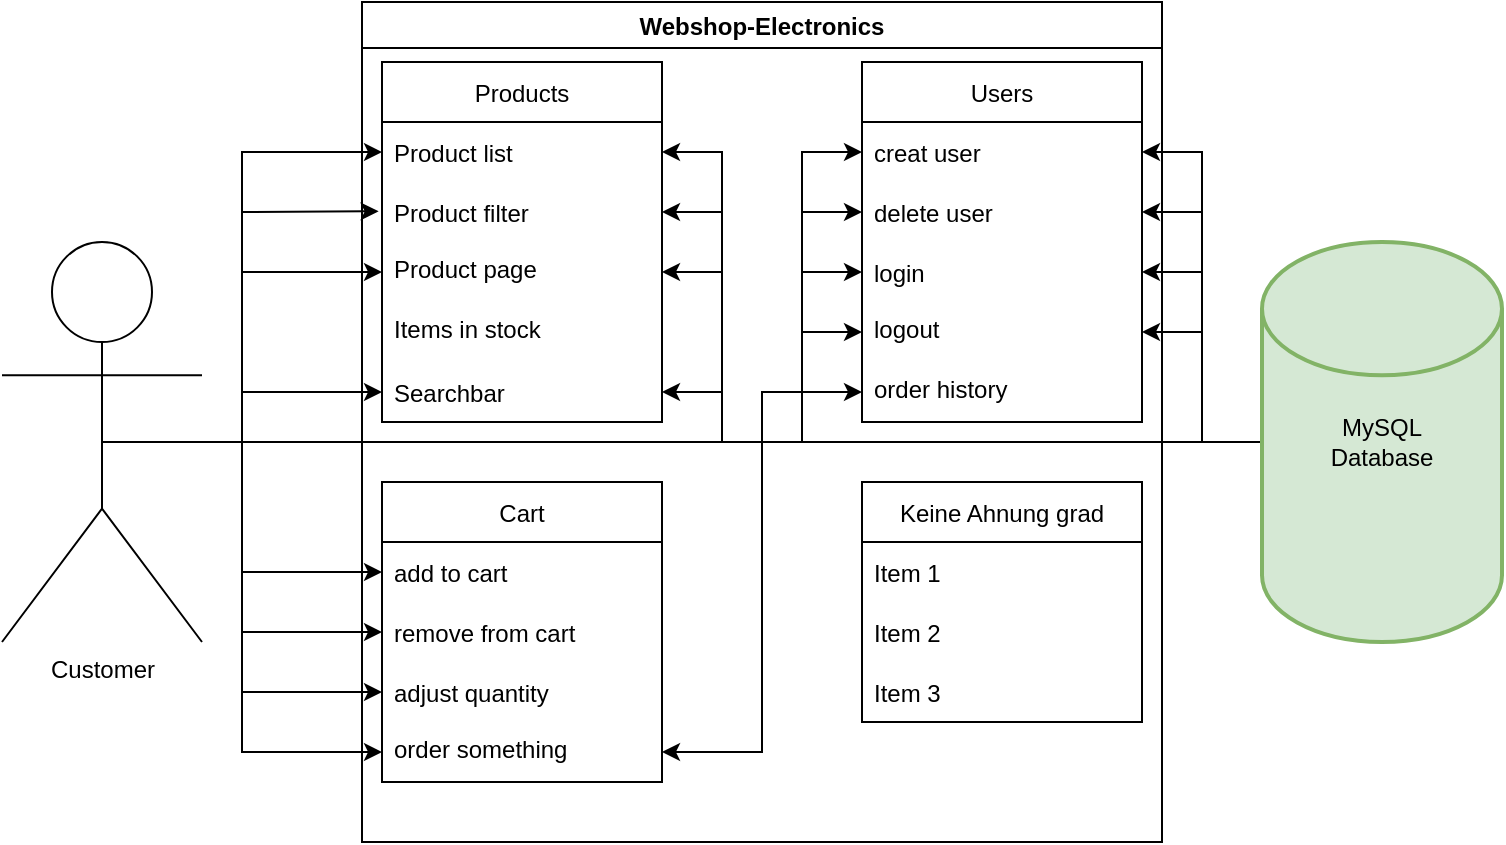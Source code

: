 <mxfile version="18.0.8" type="github">
  <diagram id="VOUVeDSKfKFoau_JERNG" name="Page-1">
    <mxGraphModel dx="788" dy="538" grid="1" gridSize="10" guides="1" tooltips="1" connect="1" arrows="1" fold="1" page="1" pageScale="1" pageWidth="827" pageHeight="1169" math="0" shadow="0">
      <root>
        <mxCell id="0" />
        <mxCell id="1" parent="0" />
        <mxCell id="-hoK2MFDrDpuJa-stQ8P-1" value="Webshop-Electronics" style="swimlane;" parent="1" vertex="1">
          <mxGeometry x="240" y="20" width="400" height="420" as="geometry" />
        </mxCell>
        <mxCell id="-hoK2MFDrDpuJa-stQ8P-14" value="Cart" style="swimlane;fontStyle=0;childLayout=stackLayout;horizontal=1;startSize=30;horizontalStack=0;resizeParent=1;resizeParentMax=0;resizeLast=0;collapsible=1;marginBottom=0;" parent="-hoK2MFDrDpuJa-stQ8P-1" vertex="1">
          <mxGeometry x="10" y="240" width="140" height="150" as="geometry" />
        </mxCell>
        <mxCell id="-hoK2MFDrDpuJa-stQ8P-15" value="add to cart  " style="text;strokeColor=none;fillColor=none;align=left;verticalAlign=middle;spacingLeft=4;spacingRight=4;overflow=hidden;points=[[0,0.5],[1,0.5]];portConstraint=eastwest;rotatable=0;" parent="-hoK2MFDrDpuJa-stQ8P-14" vertex="1">
          <mxGeometry y="30" width="140" height="30" as="geometry" />
        </mxCell>
        <mxCell id="-hoK2MFDrDpuJa-stQ8P-16" value="remove from cart" style="text;strokeColor=none;fillColor=none;align=left;verticalAlign=middle;spacingLeft=4;spacingRight=4;overflow=hidden;points=[[0,0.5],[1,0.5]];portConstraint=eastwest;rotatable=0;" parent="-hoK2MFDrDpuJa-stQ8P-14" vertex="1">
          <mxGeometry y="60" width="140" height="30" as="geometry" />
        </mxCell>
        <mxCell id="-hoK2MFDrDpuJa-stQ8P-17" value="adjust quantity" style="text;strokeColor=none;fillColor=none;align=left;verticalAlign=middle;spacingLeft=4;spacingRight=4;overflow=hidden;points=[[0,0.5],[1,0.5]];portConstraint=eastwest;rotatable=0;" parent="-hoK2MFDrDpuJa-stQ8P-14" vertex="1">
          <mxGeometry y="90" width="140" height="30" as="geometry" />
        </mxCell>
        <mxCell id="pZ0bLNdCMcRI-CY20wf2-6" value="order something" style="text;strokeColor=none;fillColor=none;spacingLeft=4;spacingRight=4;overflow=hidden;rotatable=0;points=[[0,0.5],[1,0.5]];portConstraint=eastwest;fontSize=12;" vertex="1" parent="-hoK2MFDrDpuJa-stQ8P-14">
          <mxGeometry y="120" width="140" height="30" as="geometry" />
        </mxCell>
        <mxCell id="-hoK2MFDrDpuJa-stQ8P-18" value="Products" style="swimlane;fontStyle=0;childLayout=stackLayout;horizontal=1;startSize=30;horizontalStack=0;resizeParent=1;resizeParentMax=0;resizeLast=0;collapsible=1;marginBottom=0;" parent="-hoK2MFDrDpuJa-stQ8P-1" vertex="1">
          <mxGeometry x="10" y="30" width="140" height="180" as="geometry" />
        </mxCell>
        <mxCell id="-hoK2MFDrDpuJa-stQ8P-19" value="Product list" style="text;strokeColor=none;fillColor=none;align=left;verticalAlign=middle;spacingLeft=4;spacingRight=4;overflow=hidden;points=[[0,0.5],[1,0.5]];portConstraint=eastwest;rotatable=0;" parent="-hoK2MFDrDpuJa-stQ8P-18" vertex="1">
          <mxGeometry y="30" width="140" height="30" as="geometry" />
        </mxCell>
        <mxCell id="-hoK2MFDrDpuJa-stQ8P-20" value="Product filter" style="text;strokeColor=none;fillColor=none;align=left;verticalAlign=middle;spacingLeft=4;spacingRight=4;overflow=hidden;points=[[0,0.5],[1,0.5]];portConstraint=eastwest;rotatable=0;" parent="-hoK2MFDrDpuJa-stQ8P-18" vertex="1">
          <mxGeometry y="60" width="140" height="30" as="geometry" />
        </mxCell>
        <mxCell id="-hoK2MFDrDpuJa-stQ8P-22" value="Product page" style="text;strokeColor=none;fillColor=none;spacingLeft=4;spacingRight=4;overflow=hidden;rotatable=0;points=[[0,0.5],[1,0.5]];portConstraint=eastwest;fontSize=12;" parent="-hoK2MFDrDpuJa-stQ8P-18" vertex="1">
          <mxGeometry y="90" width="140" height="30" as="geometry" />
        </mxCell>
        <mxCell id="yZAyDn_6U4-zbGg-zkUC-26" value="Items in stock" style="text;strokeColor=none;fillColor=none;spacingLeft=4;spacingRight=4;overflow=hidden;rotatable=0;points=[[0,0.5],[1,0.5]];portConstraint=eastwest;fontSize=12;" parent="-hoK2MFDrDpuJa-stQ8P-18" vertex="1">
          <mxGeometry y="120" width="140" height="30" as="geometry" />
        </mxCell>
        <mxCell id="-hoK2MFDrDpuJa-stQ8P-21" value="Searchbar" style="text;strokeColor=none;fillColor=none;align=left;verticalAlign=middle;spacingLeft=4;spacingRight=4;overflow=hidden;points=[[0,0.5],[1,0.5]];portConstraint=eastwest;rotatable=0;" parent="-hoK2MFDrDpuJa-stQ8P-18" vertex="1">
          <mxGeometry y="150" width="140" height="30" as="geometry" />
        </mxCell>
        <mxCell id="-hoK2MFDrDpuJa-stQ8P-23" value="Users" style="swimlane;fontStyle=0;childLayout=stackLayout;horizontal=1;startSize=30;horizontalStack=0;resizeParent=1;resizeParentMax=0;resizeLast=0;collapsible=1;marginBottom=0;" parent="-hoK2MFDrDpuJa-stQ8P-1" vertex="1">
          <mxGeometry x="250" y="30" width="140" height="180" as="geometry" />
        </mxCell>
        <mxCell id="-hoK2MFDrDpuJa-stQ8P-24" value="creat user" style="text;strokeColor=none;fillColor=none;align=left;verticalAlign=middle;spacingLeft=4;spacingRight=4;overflow=hidden;points=[[0,0.5],[1,0.5]];portConstraint=eastwest;rotatable=0;" parent="-hoK2MFDrDpuJa-stQ8P-23" vertex="1">
          <mxGeometry y="30" width="140" height="30" as="geometry" />
        </mxCell>
        <mxCell id="-hoK2MFDrDpuJa-stQ8P-25" value="delete user" style="text;strokeColor=none;fillColor=none;align=left;verticalAlign=middle;spacingLeft=4;spacingRight=4;overflow=hidden;points=[[0,0.5],[1,0.5]];portConstraint=eastwest;rotatable=0;" parent="-hoK2MFDrDpuJa-stQ8P-23" vertex="1">
          <mxGeometry y="60" width="140" height="30" as="geometry" />
        </mxCell>
        <mxCell id="-hoK2MFDrDpuJa-stQ8P-26" value="login" style="text;strokeColor=none;fillColor=none;align=left;verticalAlign=middle;spacingLeft=4;spacingRight=4;overflow=hidden;points=[[0,0.5],[1,0.5]];portConstraint=eastwest;rotatable=0;" parent="-hoK2MFDrDpuJa-stQ8P-23" vertex="1">
          <mxGeometry y="90" width="140" height="30" as="geometry" />
        </mxCell>
        <mxCell id="-hoK2MFDrDpuJa-stQ8P-27" value="logout" style="text;strokeColor=none;fillColor=none;spacingLeft=4;spacingRight=4;overflow=hidden;rotatable=0;points=[[0,0.5],[1,0.5]];portConstraint=eastwest;fontSize=12;" parent="-hoK2MFDrDpuJa-stQ8P-23" vertex="1">
          <mxGeometry y="120" width="140" height="30" as="geometry" />
        </mxCell>
        <mxCell id="pZ0bLNdCMcRI-CY20wf2-3" value="order history" style="text;strokeColor=none;fillColor=none;spacingLeft=4;spacingRight=4;overflow=hidden;rotatable=0;points=[[0,0.5],[1,0.5]];portConstraint=eastwest;fontSize=12;" vertex="1" parent="-hoK2MFDrDpuJa-stQ8P-23">
          <mxGeometry y="150" width="140" height="30" as="geometry" />
        </mxCell>
        <mxCell id="-hoK2MFDrDpuJa-stQ8P-29" value="Keine Ahnung grad" style="swimlane;fontStyle=0;childLayout=stackLayout;horizontal=1;startSize=30;horizontalStack=0;resizeParent=1;resizeParentMax=0;resizeLast=0;collapsible=1;marginBottom=0;" parent="-hoK2MFDrDpuJa-stQ8P-1" vertex="1">
          <mxGeometry x="250" y="240" width="140" height="120" as="geometry" />
        </mxCell>
        <mxCell id="-hoK2MFDrDpuJa-stQ8P-30" value="Item 1" style="text;strokeColor=none;fillColor=none;align=left;verticalAlign=middle;spacingLeft=4;spacingRight=4;overflow=hidden;points=[[0,0.5],[1,0.5]];portConstraint=eastwest;rotatable=0;" parent="-hoK2MFDrDpuJa-stQ8P-29" vertex="1">
          <mxGeometry y="30" width="140" height="30" as="geometry" />
        </mxCell>
        <mxCell id="-hoK2MFDrDpuJa-stQ8P-31" value="Item 2" style="text;strokeColor=none;fillColor=none;align=left;verticalAlign=middle;spacingLeft=4;spacingRight=4;overflow=hidden;points=[[0,0.5],[1,0.5]];portConstraint=eastwest;rotatable=0;" parent="-hoK2MFDrDpuJa-stQ8P-29" vertex="1">
          <mxGeometry y="60" width="140" height="30" as="geometry" />
        </mxCell>
        <mxCell id="-hoK2MFDrDpuJa-stQ8P-32" value="Item 3" style="text;strokeColor=none;fillColor=none;align=left;verticalAlign=middle;spacingLeft=4;spacingRight=4;overflow=hidden;points=[[0,0.5],[1,0.5]];portConstraint=eastwest;rotatable=0;" parent="-hoK2MFDrDpuJa-stQ8P-29" vertex="1">
          <mxGeometry y="90" width="140" height="30" as="geometry" />
        </mxCell>
        <mxCell id="pZ0bLNdCMcRI-CY20wf2-7" value="" style="endArrow=classic;startArrow=classic;html=1;rounded=0;entryX=0;entryY=0.5;entryDx=0;entryDy=0;exitX=1;exitY=0.5;exitDx=0;exitDy=0;" edge="1" parent="-hoK2MFDrDpuJa-stQ8P-1" source="pZ0bLNdCMcRI-CY20wf2-6" target="pZ0bLNdCMcRI-CY20wf2-3">
          <mxGeometry width="50" height="50" relative="1" as="geometry">
            <mxPoint x="80" y="340" as="sourcePoint" />
            <mxPoint x="130" y="290" as="targetPoint" />
            <Array as="points">
              <mxPoint x="200" y="375" />
              <mxPoint x="200" y="195" />
            </Array>
          </mxGeometry>
        </mxCell>
        <mxCell id="yZAyDn_6U4-zbGg-zkUC-14" style="edgeStyle=orthogonalEdgeStyle;rounded=0;orthogonalLoop=1;jettySize=auto;html=1;" parent="1" source="-hoK2MFDrDpuJa-stQ8P-28" target="-hoK2MFDrDpuJa-stQ8P-24" edge="1">
          <mxGeometry relative="1" as="geometry">
            <Array as="points">
              <mxPoint x="660" y="240" />
              <mxPoint x="660" y="95" />
            </Array>
          </mxGeometry>
        </mxCell>
        <mxCell id="yZAyDn_6U4-zbGg-zkUC-15" style="edgeStyle=orthogonalEdgeStyle;rounded=0;orthogonalLoop=1;jettySize=auto;html=1;" parent="1" source="-hoK2MFDrDpuJa-stQ8P-28" target="-hoK2MFDrDpuJa-stQ8P-25" edge="1">
          <mxGeometry relative="1" as="geometry" />
        </mxCell>
        <mxCell id="yZAyDn_6U4-zbGg-zkUC-16" style="edgeStyle=orthogonalEdgeStyle;rounded=0;orthogonalLoop=1;jettySize=auto;html=1;" parent="1" source="-hoK2MFDrDpuJa-stQ8P-28" target="-hoK2MFDrDpuJa-stQ8P-26" edge="1">
          <mxGeometry relative="1" as="geometry" />
        </mxCell>
        <mxCell id="yZAyDn_6U4-zbGg-zkUC-17" style="edgeStyle=orthogonalEdgeStyle;rounded=0;orthogonalLoop=1;jettySize=auto;html=1;entryX=1;entryY=0.5;entryDx=0;entryDy=0;" parent="1" source="-hoK2MFDrDpuJa-stQ8P-28" target="-hoK2MFDrDpuJa-stQ8P-19" edge="1">
          <mxGeometry relative="1" as="geometry">
            <Array as="points">
              <mxPoint x="420" y="240" />
              <mxPoint x="420" y="95" />
            </Array>
          </mxGeometry>
        </mxCell>
        <mxCell id="yZAyDn_6U4-zbGg-zkUC-18" style="edgeStyle=orthogonalEdgeStyle;rounded=0;orthogonalLoop=1;jettySize=auto;html=1;" parent="1" source="-hoK2MFDrDpuJa-stQ8P-28" target="-hoK2MFDrDpuJa-stQ8P-22" edge="1">
          <mxGeometry relative="1" as="geometry">
            <Array as="points">
              <mxPoint x="420" y="240" />
              <mxPoint x="420" y="155" />
            </Array>
          </mxGeometry>
        </mxCell>
        <mxCell id="yZAyDn_6U4-zbGg-zkUC-19" style="edgeStyle=orthogonalEdgeStyle;rounded=0;orthogonalLoop=1;jettySize=auto;html=1;" parent="1" source="-hoK2MFDrDpuJa-stQ8P-28" target="-hoK2MFDrDpuJa-stQ8P-20" edge="1">
          <mxGeometry relative="1" as="geometry">
            <Array as="points">
              <mxPoint x="420" y="240" />
              <mxPoint x="420" y="125" />
            </Array>
          </mxGeometry>
        </mxCell>
        <mxCell id="yZAyDn_6U4-zbGg-zkUC-20" style="edgeStyle=orthogonalEdgeStyle;rounded=0;orthogonalLoop=1;jettySize=auto;html=1;" parent="1" source="-hoK2MFDrDpuJa-stQ8P-28" target="-hoK2MFDrDpuJa-stQ8P-21" edge="1">
          <mxGeometry relative="1" as="geometry">
            <Array as="points">
              <mxPoint x="420" y="240" />
              <mxPoint x="420" y="215" />
            </Array>
          </mxGeometry>
        </mxCell>
        <mxCell id="yZAyDn_6U4-zbGg-zkUC-21" style="edgeStyle=orthogonalEdgeStyle;rounded=0;orthogonalLoop=1;jettySize=auto;html=1;" parent="1" source="-hoK2MFDrDpuJa-stQ8P-28" target="-hoK2MFDrDpuJa-stQ8P-27" edge="1">
          <mxGeometry relative="1" as="geometry" />
        </mxCell>
        <mxCell id="-hoK2MFDrDpuJa-stQ8P-28" value="MySQL&lt;br&gt;Database" style="strokeWidth=2;html=1;shape=mxgraph.flowchart.database;whiteSpace=wrap;fillColor=#d5e8d4;strokeColor=#82b366;" parent="1" vertex="1">
          <mxGeometry x="690" y="140" width="120" height="200" as="geometry" />
        </mxCell>
        <mxCell id="yZAyDn_6U4-zbGg-zkUC-6" style="edgeStyle=orthogonalEdgeStyle;rounded=0;orthogonalLoop=1;jettySize=auto;html=1;entryX=0;entryY=0.5;entryDx=0;entryDy=0;" parent="1" source="yZAyDn_6U4-zbGg-zkUC-1" target="-hoK2MFDrDpuJa-stQ8P-19" edge="1">
          <mxGeometry relative="1" as="geometry">
            <mxPoint x="200" y="90" as="targetPoint" />
            <Array as="points">
              <mxPoint x="180" y="240" />
              <mxPoint x="180" y="95" />
            </Array>
          </mxGeometry>
        </mxCell>
        <mxCell id="yZAyDn_6U4-zbGg-zkUC-9" style="edgeStyle=orthogonalEdgeStyle;rounded=0;orthogonalLoop=1;jettySize=auto;html=1;" parent="1" source="yZAyDn_6U4-zbGg-zkUC-1" target="-hoK2MFDrDpuJa-stQ8P-22" edge="1">
          <mxGeometry relative="1" as="geometry">
            <Array as="points">
              <mxPoint x="180" y="240" />
              <mxPoint x="180" y="155" />
            </Array>
          </mxGeometry>
        </mxCell>
        <mxCell id="yZAyDn_6U4-zbGg-zkUC-10" style="edgeStyle=orthogonalEdgeStyle;rounded=0;orthogonalLoop=1;jettySize=auto;html=1;entryX=0;entryY=0.5;entryDx=0;entryDy=0;exitX=0.5;exitY=0.5;exitDx=0;exitDy=0;exitPerimeter=0;" parent="1" source="yZAyDn_6U4-zbGg-zkUC-1" target="-hoK2MFDrDpuJa-stQ8P-21" edge="1">
          <mxGeometry relative="1" as="geometry">
            <Array as="points">
              <mxPoint x="180" y="240" />
              <mxPoint x="180" y="215" />
            </Array>
          </mxGeometry>
        </mxCell>
        <mxCell id="yZAyDn_6U4-zbGg-zkUC-11" style="edgeStyle=orthogonalEdgeStyle;rounded=0;orthogonalLoop=1;jettySize=auto;html=1;entryX=0;entryY=0.5;entryDx=0;entryDy=0;" parent="1" source="yZAyDn_6U4-zbGg-zkUC-1" target="-hoK2MFDrDpuJa-stQ8P-15" edge="1">
          <mxGeometry relative="1" as="geometry">
            <Array as="points">
              <mxPoint x="180" y="240" />
              <mxPoint x="180" y="305" />
            </Array>
          </mxGeometry>
        </mxCell>
        <mxCell id="yZAyDn_6U4-zbGg-zkUC-12" style="edgeStyle=orthogonalEdgeStyle;rounded=0;orthogonalLoop=1;jettySize=auto;html=1;entryX=0;entryY=0.5;entryDx=0;entryDy=0;" parent="1" source="yZAyDn_6U4-zbGg-zkUC-1" target="-hoK2MFDrDpuJa-stQ8P-17" edge="1">
          <mxGeometry relative="1" as="geometry">
            <Array as="points">
              <mxPoint x="180" y="240" />
              <mxPoint x="180" y="365" />
            </Array>
          </mxGeometry>
        </mxCell>
        <mxCell id="yZAyDn_6U4-zbGg-zkUC-13" style="edgeStyle=orthogonalEdgeStyle;rounded=0;orthogonalLoop=1;jettySize=auto;html=1;entryX=0;entryY=0.5;entryDx=0;entryDy=0;" parent="1" source="yZAyDn_6U4-zbGg-zkUC-1" target="-hoK2MFDrDpuJa-stQ8P-16" edge="1">
          <mxGeometry relative="1" as="geometry">
            <Array as="points">
              <mxPoint x="180" y="240" />
              <mxPoint x="180" y="335" />
            </Array>
          </mxGeometry>
        </mxCell>
        <mxCell id="yZAyDn_6U4-zbGg-zkUC-22" style="edgeStyle=orthogonalEdgeStyle;rounded=0;orthogonalLoop=1;jettySize=auto;html=1;entryX=0;entryY=0.5;entryDx=0;entryDy=0;" parent="1" source="yZAyDn_6U4-zbGg-zkUC-1" target="-hoK2MFDrDpuJa-stQ8P-26" edge="1">
          <mxGeometry relative="1" as="geometry">
            <Array as="points">
              <mxPoint x="460" y="240" />
              <mxPoint x="460" y="155" />
            </Array>
          </mxGeometry>
        </mxCell>
        <mxCell id="yZAyDn_6U4-zbGg-zkUC-23" style="edgeStyle=orthogonalEdgeStyle;rounded=0;orthogonalLoop=1;jettySize=auto;html=1;" parent="1" source="yZAyDn_6U4-zbGg-zkUC-1" target="-hoK2MFDrDpuJa-stQ8P-27" edge="1">
          <mxGeometry relative="1" as="geometry">
            <Array as="points">
              <mxPoint x="460" y="240" />
              <mxPoint x="460" y="185" />
            </Array>
          </mxGeometry>
        </mxCell>
        <mxCell id="yZAyDn_6U4-zbGg-zkUC-24" style="edgeStyle=orthogonalEdgeStyle;rounded=0;orthogonalLoop=1;jettySize=auto;html=1;entryX=0;entryY=0.5;entryDx=0;entryDy=0;" parent="1" source="yZAyDn_6U4-zbGg-zkUC-1" target="-hoK2MFDrDpuJa-stQ8P-25" edge="1">
          <mxGeometry relative="1" as="geometry">
            <Array as="points">
              <mxPoint x="460" y="240" />
              <mxPoint x="460" y="125" />
            </Array>
          </mxGeometry>
        </mxCell>
        <mxCell id="yZAyDn_6U4-zbGg-zkUC-25" style="edgeStyle=orthogonalEdgeStyle;rounded=0;orthogonalLoop=1;jettySize=auto;html=1;" parent="1" source="yZAyDn_6U4-zbGg-zkUC-1" target="-hoK2MFDrDpuJa-stQ8P-24" edge="1">
          <mxGeometry relative="1" as="geometry">
            <Array as="points">
              <mxPoint x="460" y="240" />
              <mxPoint x="460" y="95" />
            </Array>
          </mxGeometry>
        </mxCell>
        <mxCell id="yZAyDn_6U4-zbGg-zkUC-1" value="Customer" style="shape=umlActor;verticalLabelPosition=bottom;verticalAlign=top;html=1;outlineConnect=0;" parent="1" vertex="1">
          <mxGeometry x="60" y="140" width="100" height="200" as="geometry" />
        </mxCell>
        <mxCell id="yZAyDn_6U4-zbGg-zkUC-8" value="" style="endArrow=classic;html=1;rounded=0;entryX=-0.012;entryY=0.488;entryDx=0;entryDy=0;entryPerimeter=0;" parent="1" target="-hoK2MFDrDpuJa-stQ8P-20" edge="1">
          <mxGeometry width="50" height="50" relative="1" as="geometry">
            <mxPoint x="180" y="240" as="sourcePoint" />
            <mxPoint x="220" y="240" as="targetPoint" />
            <Array as="points">
              <mxPoint x="180" y="180" />
              <mxPoint x="180" y="160" />
              <mxPoint x="180" y="125" />
            </Array>
          </mxGeometry>
        </mxCell>
        <mxCell id="pZ0bLNdCMcRI-CY20wf2-8" style="edgeStyle=orthogonalEdgeStyle;rounded=0;orthogonalLoop=1;jettySize=auto;html=1;entryX=0;entryY=0.5;entryDx=0;entryDy=0;" edge="1" parent="1">
          <mxGeometry relative="1" as="geometry">
            <Array as="points">
              <mxPoint x="180" y="270" />
              <mxPoint x="180" y="395" />
            </Array>
            <mxPoint x="180" y="240" as="sourcePoint" />
            <mxPoint x="250" y="395" as="targetPoint" />
          </mxGeometry>
        </mxCell>
      </root>
    </mxGraphModel>
  </diagram>
</mxfile>
